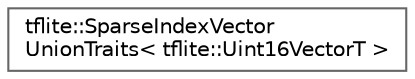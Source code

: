 digraph "Graphical Class Hierarchy"
{
 // LATEX_PDF_SIZE
  bgcolor="transparent";
  edge [fontname=Helvetica,fontsize=10,labelfontname=Helvetica,labelfontsize=10];
  node [fontname=Helvetica,fontsize=10,shape=box,height=0.2,width=0.4];
  rankdir="LR";
  Node0 [id="Node000000",label="tflite::SparseIndexVector\lUnionTraits\< tflite::Uint16VectorT \>",height=0.2,width=0.4,color="grey40", fillcolor="white", style="filled",URL="$structtflite_1_1_sparse_index_vector_union_traits_3_01tflite_1_1_uint16_vector_t_01_4.html",tooltip=" "];
}
